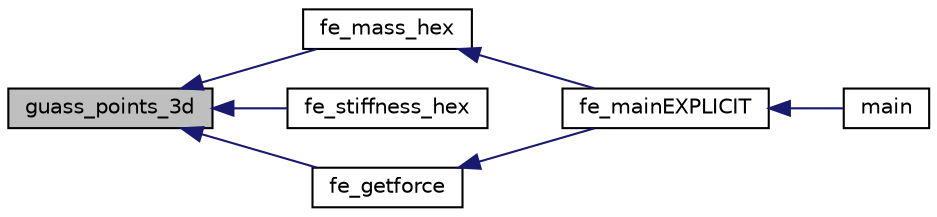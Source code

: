 digraph "guass_points_3d"
{
  edge [fontname="Helvetica",fontsize="10",labelfontname="Helvetica",labelfontsize="10"];
  node [fontname="Helvetica",fontsize="10",shape=record];
  rankdir="LR";
  Node4 [label="guass_points_3d",height=0.2,width=0.4,color="black", fillcolor="grey75", style="filled", fontcolor="black"];
  Node4 -> Node5 [dir="back",color="midnightblue",fontsize="10",style="solid"];
  Node5 [label="fe_mass_hex",height=0.2,width=0.4,color="black", fillcolor="white", style="filled",URL="$fe__mass__hex_8cpp.html#a04906e61b8cfdc7232924a594b95eb1f"];
  Node5 -> Node6 [dir="back",color="midnightblue",fontsize="10",style="solid"];
  Node6 [label="fe_mainEXPLICIT",height=0.2,width=0.4,color="black", fillcolor="white", style="filled",URL="$fe__main_e_x_p_l_i_c_i_t_8cpp.html#ab2f8704631ca6c23a453d1905efbb162",tooltip="This function carries out the explicit dynamic analysis of the FEM problem. "];
  Node6 -> Node7 [dir="back",color="midnightblue",fontsize="10",style="solid"];
  Node7 [label="main",height=0.2,width=0.4,color="black", fillcolor="white", style="filled",URL="$main_8cpp.html#ae66f6b31b5ad750f1fe042a706a4e3d4"];
  Node4 -> Node8 [dir="back",color="midnightblue",fontsize="10",style="solid"];
  Node8 [label="fe_stiffness_hex",height=0.2,width=0.4,color="black", fillcolor="white", style="filled",URL="$fe__stiffness__hex_8cpp.html#a9378d4fc517465015411134456235a76"];
  Node4 -> Node9 [dir="back",color="midnightblue",fontsize="10",style="solid"];
  Node9 [label="fe_getforce",height=0.2,width=0.4,color="black", fillcolor="white", style="filled",URL="$fe__getforce_8cpp.html#aa8f7f6d72c6b57c721b23a38e2e20fc5"];
  Node9 -> Node6 [dir="back",color="midnightblue",fontsize="10",style="solid"];
}
